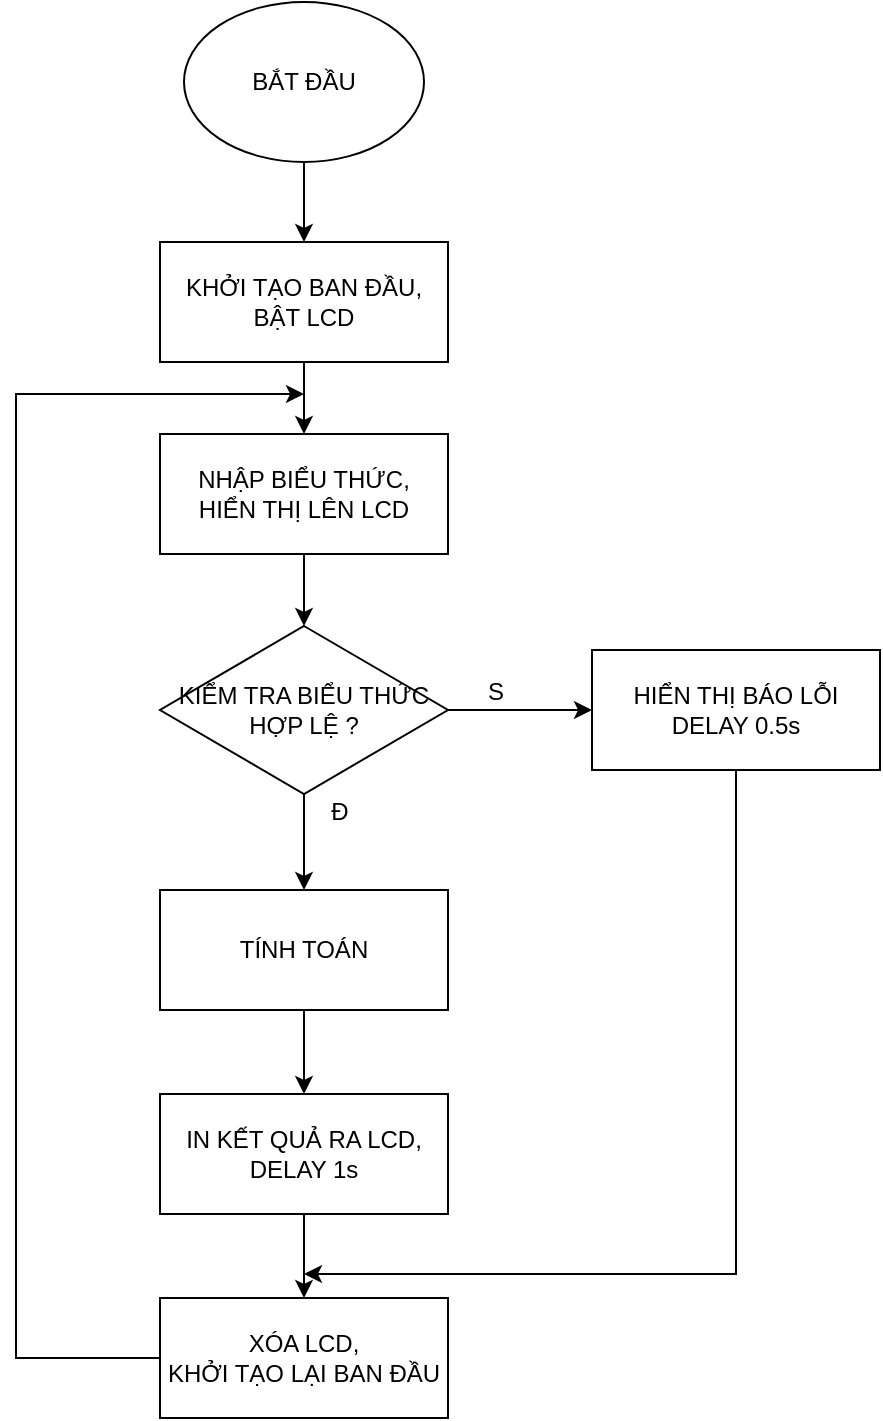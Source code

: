 <mxfile version="21.2.1" type="device">
  <diagram name="Trang-1" id="q3w_abflJBv7B-mft-NU">
    <mxGraphModel dx="1050" dy="-259" grid="0" gridSize="12" guides="1" tooltips="1" connect="1" arrows="1" fold="1" page="0" pageScale="1" pageWidth="827" pageHeight="1169" math="0" shadow="0">
      <root>
        <mxCell id="0" />
        <mxCell id="1" parent="0" />
        <mxCell id="nD3i66_44co8k_T9yGjo-14" value="" style="edgeStyle=orthogonalEdgeStyle;rounded=0;orthogonalLoop=1;jettySize=auto;html=1;" parent="1" source="nD3i66_44co8k_T9yGjo-2" target="nD3i66_44co8k_T9yGjo-3" edge="1">
          <mxGeometry relative="1" as="geometry" />
        </mxCell>
        <mxCell id="nD3i66_44co8k_T9yGjo-2" value="BẮT ĐẦU" style="ellipse;whiteSpace=wrap;html=1;" parent="1" vertex="1">
          <mxGeometry x="372" y="888" width="120" height="80" as="geometry" />
        </mxCell>
        <mxCell id="nD3i66_44co8k_T9yGjo-15" value="" style="edgeStyle=orthogonalEdgeStyle;rounded=0;orthogonalLoop=1;jettySize=auto;html=1;" parent="1" source="nD3i66_44co8k_T9yGjo-3" target="nD3i66_44co8k_T9yGjo-8" edge="1">
          <mxGeometry relative="1" as="geometry" />
        </mxCell>
        <mxCell id="nD3i66_44co8k_T9yGjo-3" value="KHỞI TẠO BAN ĐẦU,&lt;br&gt;BẬT LCD" style="rounded=0;whiteSpace=wrap;html=1;" parent="1" vertex="1">
          <mxGeometry x="360" y="1008" width="144" height="60" as="geometry" />
        </mxCell>
        <mxCell id="nD3i66_44co8k_T9yGjo-17" value="" style="edgeStyle=orthogonalEdgeStyle;rounded=0;orthogonalLoop=1;jettySize=auto;html=1;" parent="1" source="nD3i66_44co8k_T9yGjo-6" target="nD3i66_44co8k_T9yGjo-10" edge="1">
          <mxGeometry relative="1" as="geometry" />
        </mxCell>
        <mxCell id="nD3i66_44co8k_T9yGjo-18" value="" style="edgeStyle=orthogonalEdgeStyle;rounded=0;orthogonalLoop=1;jettySize=auto;html=1;" parent="1" source="nD3i66_44co8k_T9yGjo-6" target="nD3i66_44co8k_T9yGjo-9" edge="1">
          <mxGeometry relative="1" as="geometry" />
        </mxCell>
        <mxCell id="nD3i66_44co8k_T9yGjo-6" value="KIỂM TRA BIỂU THỨC&lt;br&gt;HỢP LỆ ?" style="rhombus;whiteSpace=wrap;html=1;" parent="1" vertex="1">
          <mxGeometry x="360" y="1200" width="144" height="84" as="geometry" />
        </mxCell>
        <mxCell id="nD3i66_44co8k_T9yGjo-16" value="" style="edgeStyle=orthogonalEdgeStyle;rounded=0;orthogonalLoop=1;jettySize=auto;html=1;" parent="1" source="nD3i66_44co8k_T9yGjo-8" target="nD3i66_44co8k_T9yGjo-6" edge="1">
          <mxGeometry relative="1" as="geometry" />
        </mxCell>
        <mxCell id="nD3i66_44co8k_T9yGjo-8" value="NHẬP BIỂU THỨC,&lt;br&gt;HIỂN THỊ LÊN LCD" style="rounded=0;whiteSpace=wrap;html=1;" parent="1" vertex="1">
          <mxGeometry x="360" y="1104" width="144" height="60" as="geometry" />
        </mxCell>
        <mxCell id="nD3i66_44co8k_T9yGjo-9" value="HIỂN THỊ BÁO LỖI&lt;br&gt;DELAY 0.5s" style="rounded=0;whiteSpace=wrap;html=1;" parent="1" vertex="1">
          <mxGeometry x="576" y="1212" width="144" height="60" as="geometry" />
        </mxCell>
        <mxCell id="nD3i66_44co8k_T9yGjo-19" value="" style="edgeStyle=orthogonalEdgeStyle;rounded=0;orthogonalLoop=1;jettySize=auto;html=1;" parent="1" source="nD3i66_44co8k_T9yGjo-10" target="nD3i66_44co8k_T9yGjo-13" edge="1">
          <mxGeometry relative="1" as="geometry" />
        </mxCell>
        <mxCell id="nD3i66_44co8k_T9yGjo-10" value="TÍNH TOÁN" style="rounded=0;whiteSpace=wrap;html=1;" parent="1" vertex="1">
          <mxGeometry x="360" y="1332" width="144" height="60" as="geometry" />
        </mxCell>
        <mxCell id="nD3i66_44co8k_T9yGjo-22" value="" style="edgeStyle=orthogonalEdgeStyle;rounded=0;orthogonalLoop=1;jettySize=auto;html=1;" parent="1" source="nD3i66_44co8k_T9yGjo-13" target="nD3i66_44co8k_T9yGjo-21" edge="1">
          <mxGeometry relative="1" as="geometry" />
        </mxCell>
        <mxCell id="nD3i66_44co8k_T9yGjo-13" value="IN KẾT QUẢ RA LCD, DELAY 1s" style="rounded=0;whiteSpace=wrap;html=1;" parent="1" vertex="1">
          <mxGeometry x="360" y="1434" width="144" height="60" as="geometry" />
        </mxCell>
        <mxCell id="nD3i66_44co8k_T9yGjo-21" value="XÓA LCD,&lt;br&gt;KHỞI TẠO LẠI BAN ĐẦU" style="rounded=0;whiteSpace=wrap;html=1;" parent="1" vertex="1">
          <mxGeometry x="360" y="1536" width="144" height="60" as="geometry" />
        </mxCell>
        <mxCell id="nD3i66_44co8k_T9yGjo-24" value="" style="endArrow=classic;html=1;rounded=0;exitX=0.5;exitY=1;exitDx=0;exitDy=0;" parent="1" source="nD3i66_44co8k_T9yGjo-9" edge="1">
          <mxGeometry width="50" height="50" relative="1" as="geometry">
            <mxPoint x="456" y="1334" as="sourcePoint" />
            <mxPoint x="432" y="1524" as="targetPoint" />
            <Array as="points">
              <mxPoint x="648" y="1524" />
            </Array>
          </mxGeometry>
        </mxCell>
        <mxCell id="nD3i66_44co8k_T9yGjo-25" value="S" style="text;html=1;strokeColor=none;fillColor=none;align=center;verticalAlign=middle;whiteSpace=wrap;rounded=0;" parent="1" vertex="1">
          <mxGeometry x="504" y="1224" width="48" height="18" as="geometry" />
        </mxCell>
        <mxCell id="nD3i66_44co8k_T9yGjo-26" value="Đ" style="text;html=1;strokeColor=none;fillColor=none;align=center;verticalAlign=middle;whiteSpace=wrap;rounded=0;" parent="1" vertex="1">
          <mxGeometry x="432" y="1284" width="36" height="18" as="geometry" />
        </mxCell>
        <mxCell id="FceEB7U0o_RFRzBEI2mv-1" value="" style="endArrow=classic;html=1;rounded=0;exitX=0;exitY=0.5;exitDx=0;exitDy=0;" parent="1" source="nD3i66_44co8k_T9yGjo-21" edge="1">
          <mxGeometry width="50" height="50" relative="1" as="geometry">
            <mxPoint x="468" y="1478" as="sourcePoint" />
            <mxPoint x="432" y="1084" as="targetPoint" />
            <Array as="points">
              <mxPoint x="288" y="1566" />
              <mxPoint x="288" y="1084" />
            </Array>
          </mxGeometry>
        </mxCell>
      </root>
    </mxGraphModel>
  </diagram>
</mxfile>
